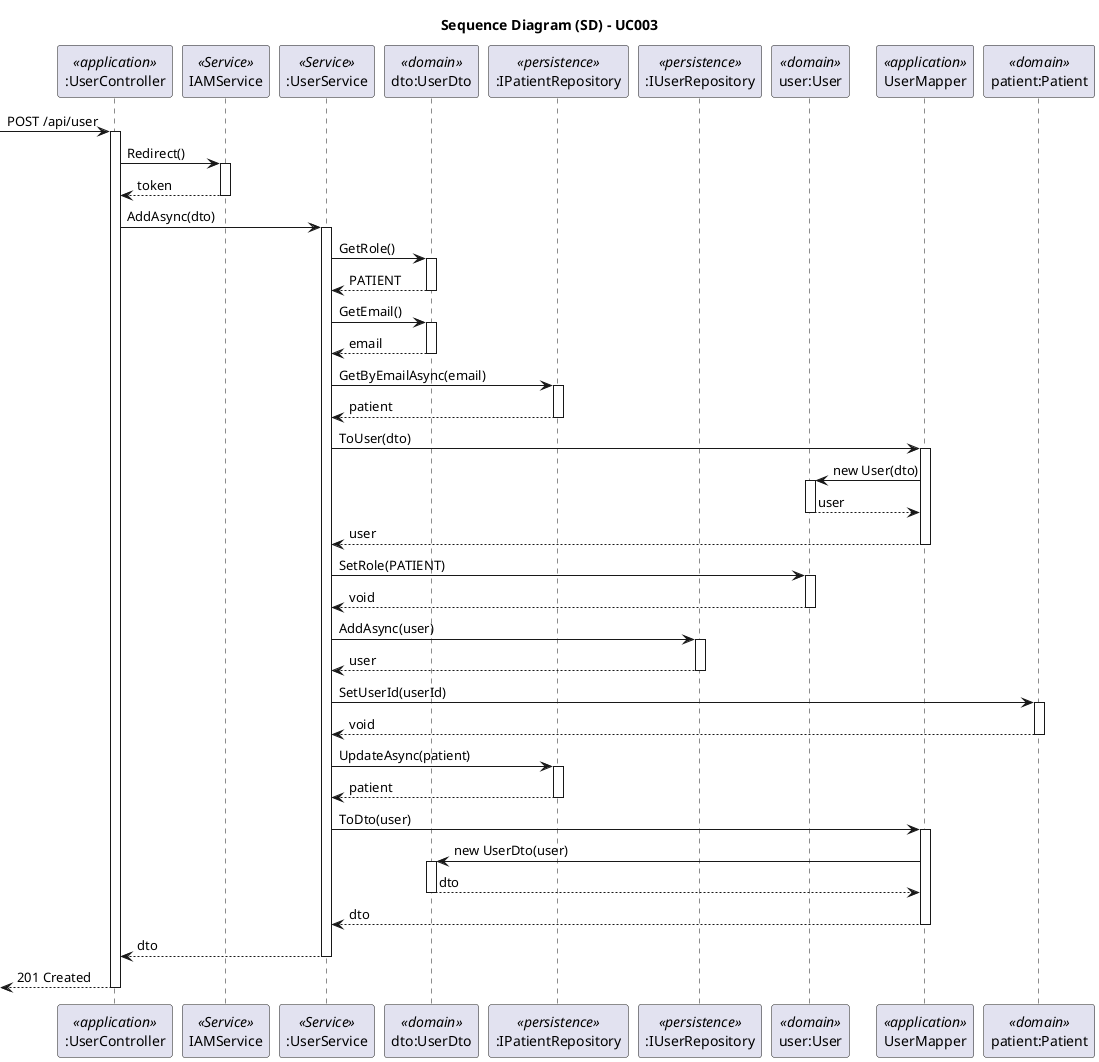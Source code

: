 @startuml uc003-sequence-diagram

skinparam packageStyle rectangle
skinparam shadowing false
skinparam linetype polyline

skinparam classAttributeIconSize 0

title Sequence Diagram (SD) - UC003

participant ":UserController" as Controller <<application>>
participant "IAMService" as IAM <<Service>>
participant ":UserService" as Service <<Service>>
participant "dto:UserDto" as Dto <<domain>>
participant ":IPatientRepository" as PatRepo <<persistence>>
participant ":IUserRepository" as UserRepo <<persistence>>
participant "user:User" as User <<domain>>
participant "UserMapper" as Mapper <<application>>
participant "patient:Patient" as Patient <<domain>>

-> Controller: POST /api/user

activate Controller

    Controller -> IAM: Redirect()

    activate IAM

        IAM --> Controller: token

    deactivate IAM

    Controller -> Service: AddAsync(dto)

    activate Service

        Service -> Dto: GetRole()

        activate Dto

            Dto --> Service: PATIENT

        deactivate Dto

        Service -> Dto: GetEmail()

        activate Dto

            Dto --> Service: email

        deactivate Dto

        Service -> PatRepo: GetByEmailAsync(email)

        activate PatRepo

            PatRepo --> Service: patient

        deactivate PatRepo

        Service -> Mapper: ToUser(dto)

        activate Mapper

            Mapper -> User: new User(dto)

            activate User

                User --> Mapper: user

            deactivate User

            Mapper --> Service: user

        deactivate Mapper

        Service -> User: SetRole(PATIENT)

        activate User

            User --> Service: void

        deactivate User

        Service -> UserRepo: AddAsync(user)

        activate UserRepo

            UserRepo --> Service: user

        deactivate UserRepo

        Service -> Patient: SetUserId(userId)

        activate Patient

            Patient --> Service: void

        deactivate Patient

        Service -> PatRepo: UpdateAsync(patient)

        activate PatRepo

            PatRepo --> Service: patient

        deactivate PatRepo

        Service -> Mapper: ToDto(user)

        activate Mapper

            Mapper -> Dto: new UserDto(user)

            activate Dto

                Dto --> Mapper: dto

            deactivate Dto

            Mapper --> Service: dto

        deactivate Mapper

        Service --> Controller: dto

    deactivate Service

    <-- Controller: 201 Created

deactivate Controller

@enduml